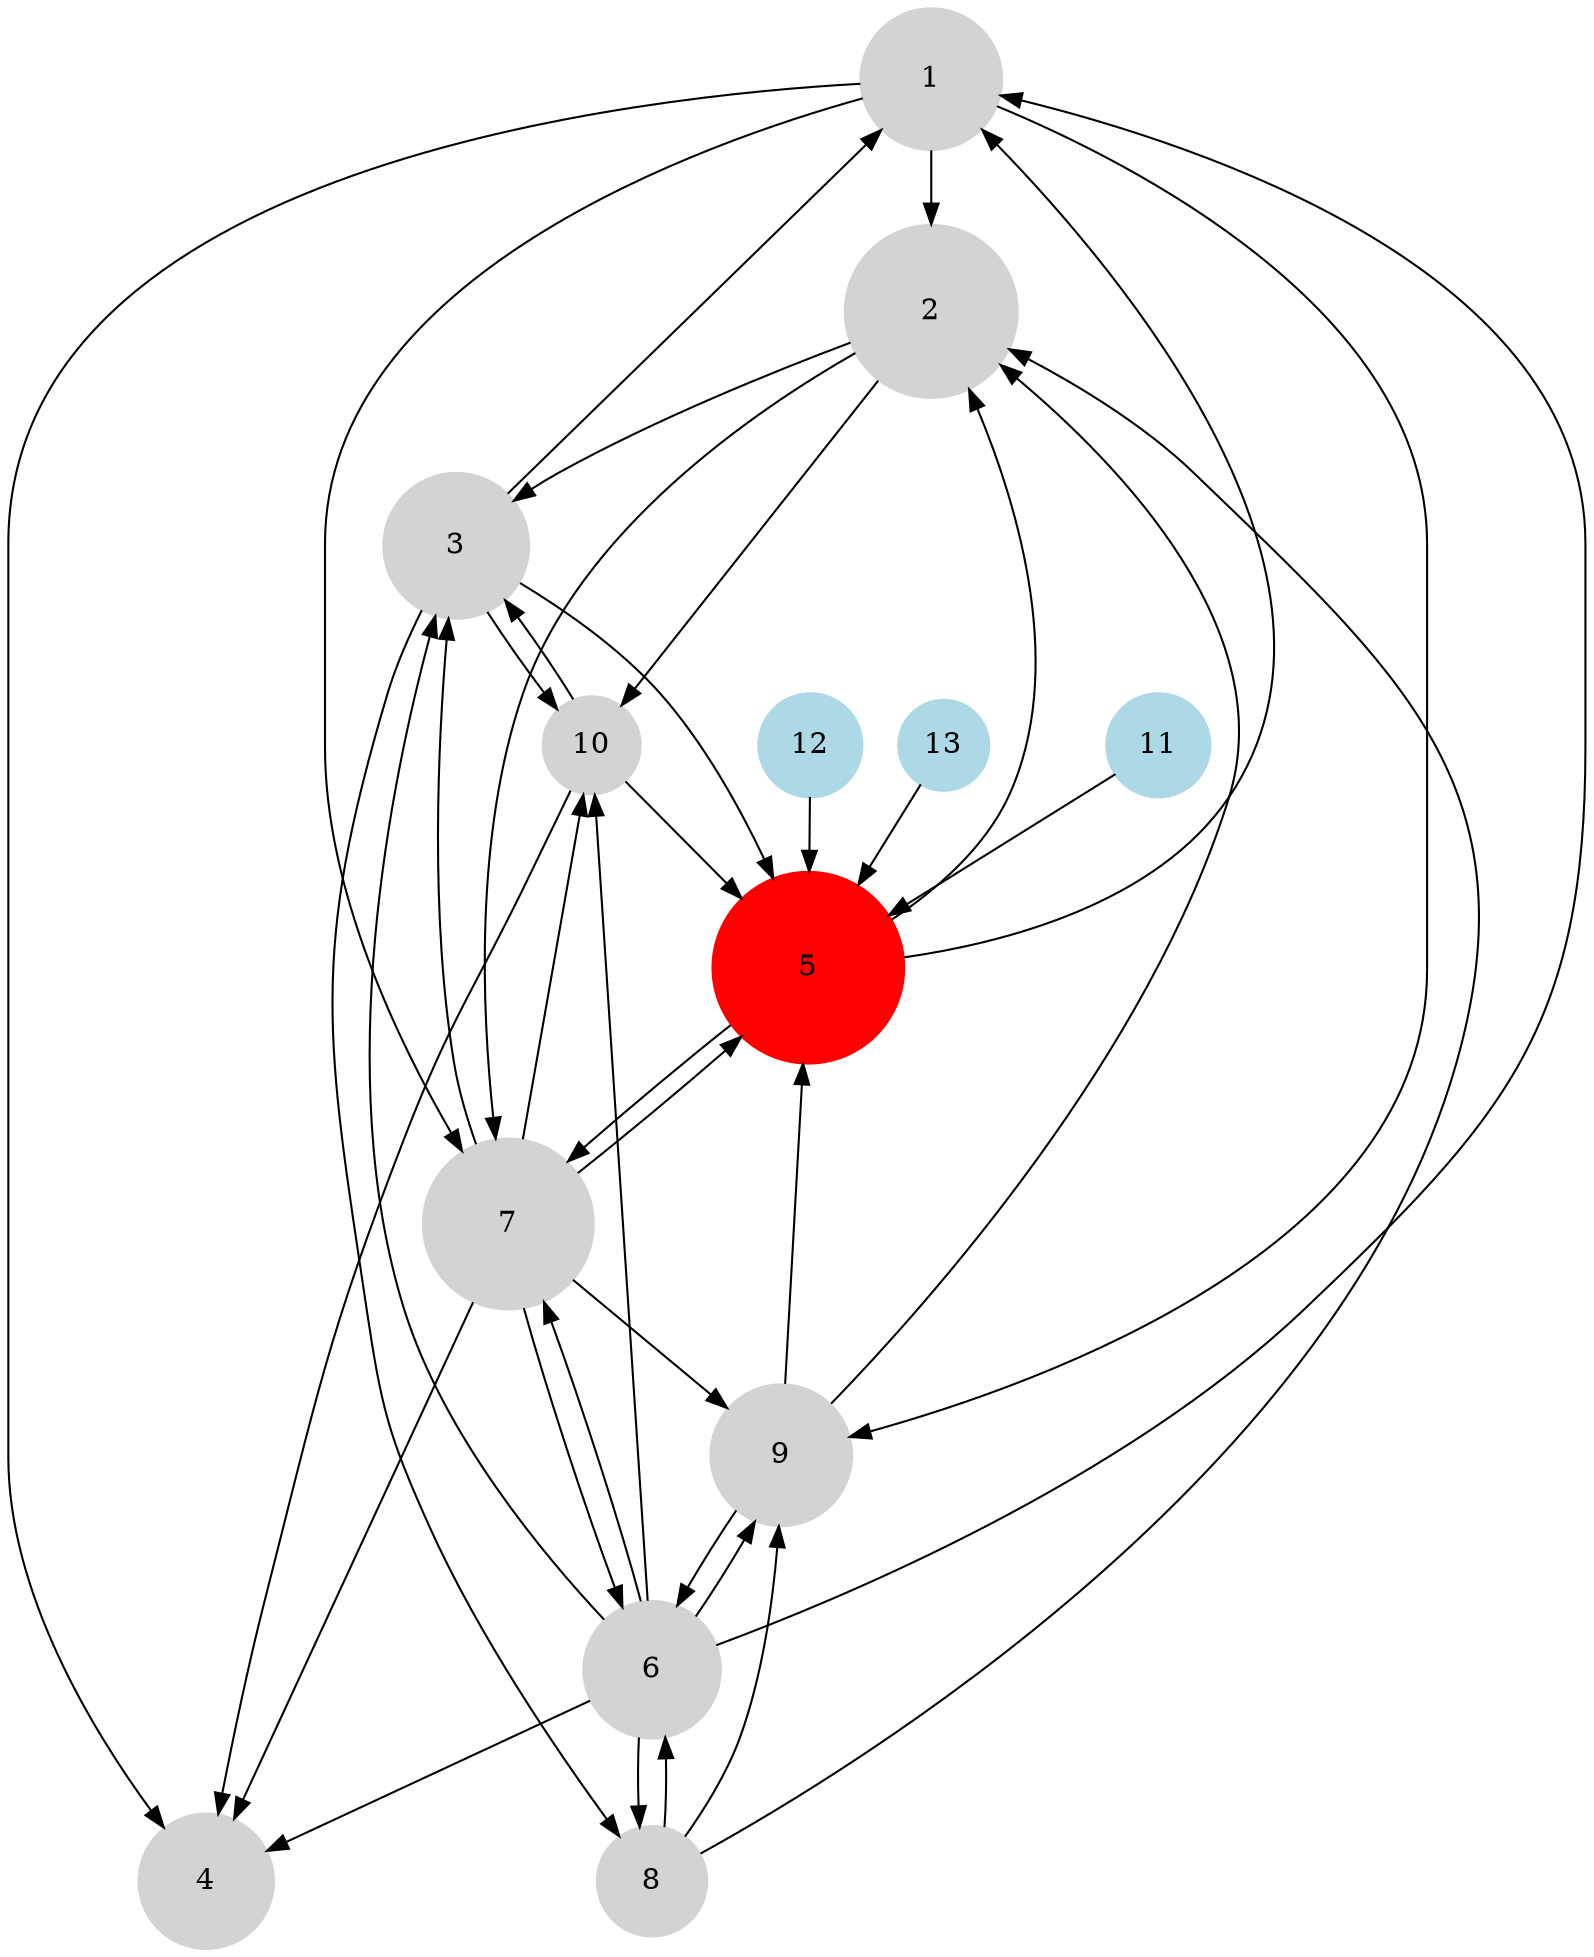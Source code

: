 digraph {
  
  node [shape=circle, style=filled]
  1 [label="1", color=lightgrey,   width=0.94469]
  2 [label="2", color=lightgrey,   width=1.15474]
  3 [label="3", color=lightgrey,   width=0.97678]
  4 [label="4", color=lightgrey,   width=0.9024]
  5 [label="5", color=red,   width=1.27089]
  6 [label="6", color=lightgrey,   width=0.91927]
  7 [label="7", color=lightgrey,   width=1.13314]
  8 [label="8", color=lightgrey,   width=0.73288]
  9 [label="9", color=lightgrey,   width=0.94544]
  10 [label="10", color=lightgrey, width=0.47464]
  11 [label="11", color=lightblue, width=0]
  12 [label="12", color=lightblue, width=0]
  13 [label="13", color=lightblue, width=0.54512]


  1 -> 2;
  7 -> 4;
  2 -> 3;
  6 -> 7;
  10 -> 5;
  6 -> 10;
  9 -> 2;
  2 -> 10;
  1 -> 7;
  6 -> 8;
  8 -> 6;
  8 -> 2;
  3 -> 8;
  3 -> 1;
  5 -> 1;
  5 -> 2;
  7 -> 5;
  1 -> 9;
  3 -> 10;
  6 -> 9;
  2 -> 7;
  5 -> 7;
  7 -> 6;
  1 -> 4;
  10 -> 4;
  6 -> 1;
  7 -> 3;
  3 -> 5;
  7 -> 9;
  7 -> 10;
  6 -> 3;
  9 -> 6;
  8 -> 9;
  10 -> 3;
  9 -> 5;
  6 -> 4;
  11 -> 5;
  12 -> 5;
  13 -> 5;
}

